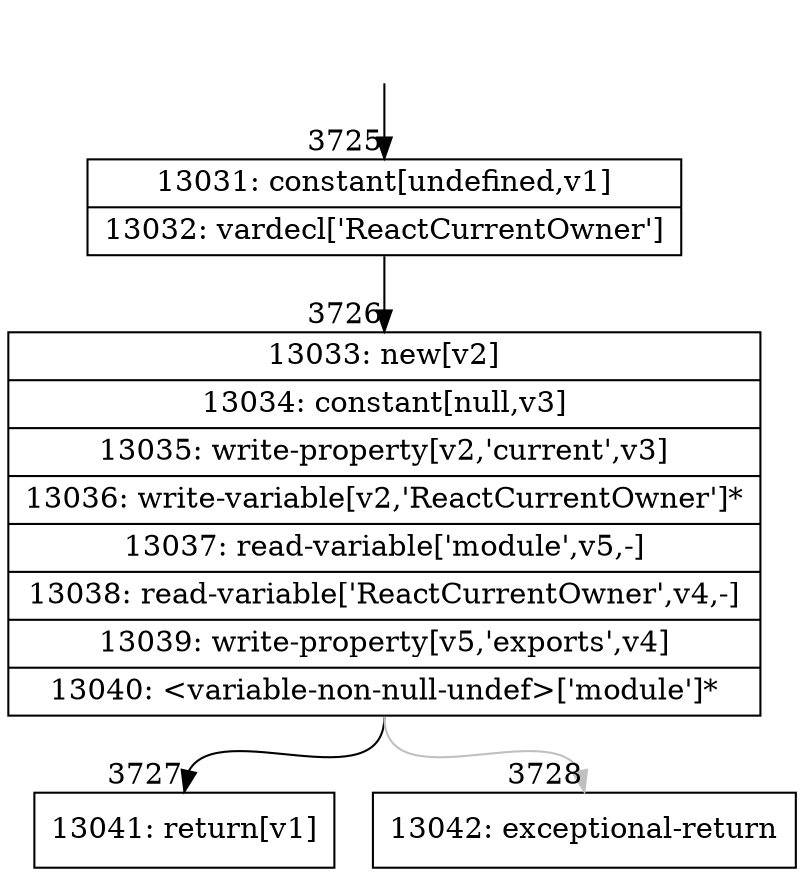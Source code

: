 digraph {
rankdir="TD"
BB_entry258[shape=none,label=""];
BB_entry258 -> BB3725 [tailport=s, headport=n, headlabel="    3725"]
BB3725 [shape=record label="{13031: constant[undefined,v1]|13032: vardecl['ReactCurrentOwner']}" ] 
BB3725 -> BB3726 [tailport=s, headport=n, headlabel="      3726"]
BB3726 [shape=record label="{13033: new[v2]|13034: constant[null,v3]|13035: write-property[v2,'current',v3]|13036: write-variable[v2,'ReactCurrentOwner']*|13037: read-variable['module',v5,-]|13038: read-variable['ReactCurrentOwner',v4,-]|13039: write-property[v5,'exports',v4]|13040: \<variable-non-null-undef\>['module']*}" ] 
BB3726 -> BB3727 [tailport=s, headport=n, headlabel="      3727"]
BB3726 -> BB3728 [tailport=s, headport=n, color=gray, headlabel="      3728"]
BB3727 [shape=record label="{13041: return[v1]}" ] 
BB3728 [shape=record label="{13042: exceptional-return}" ] 
//#$~ 7172
}
